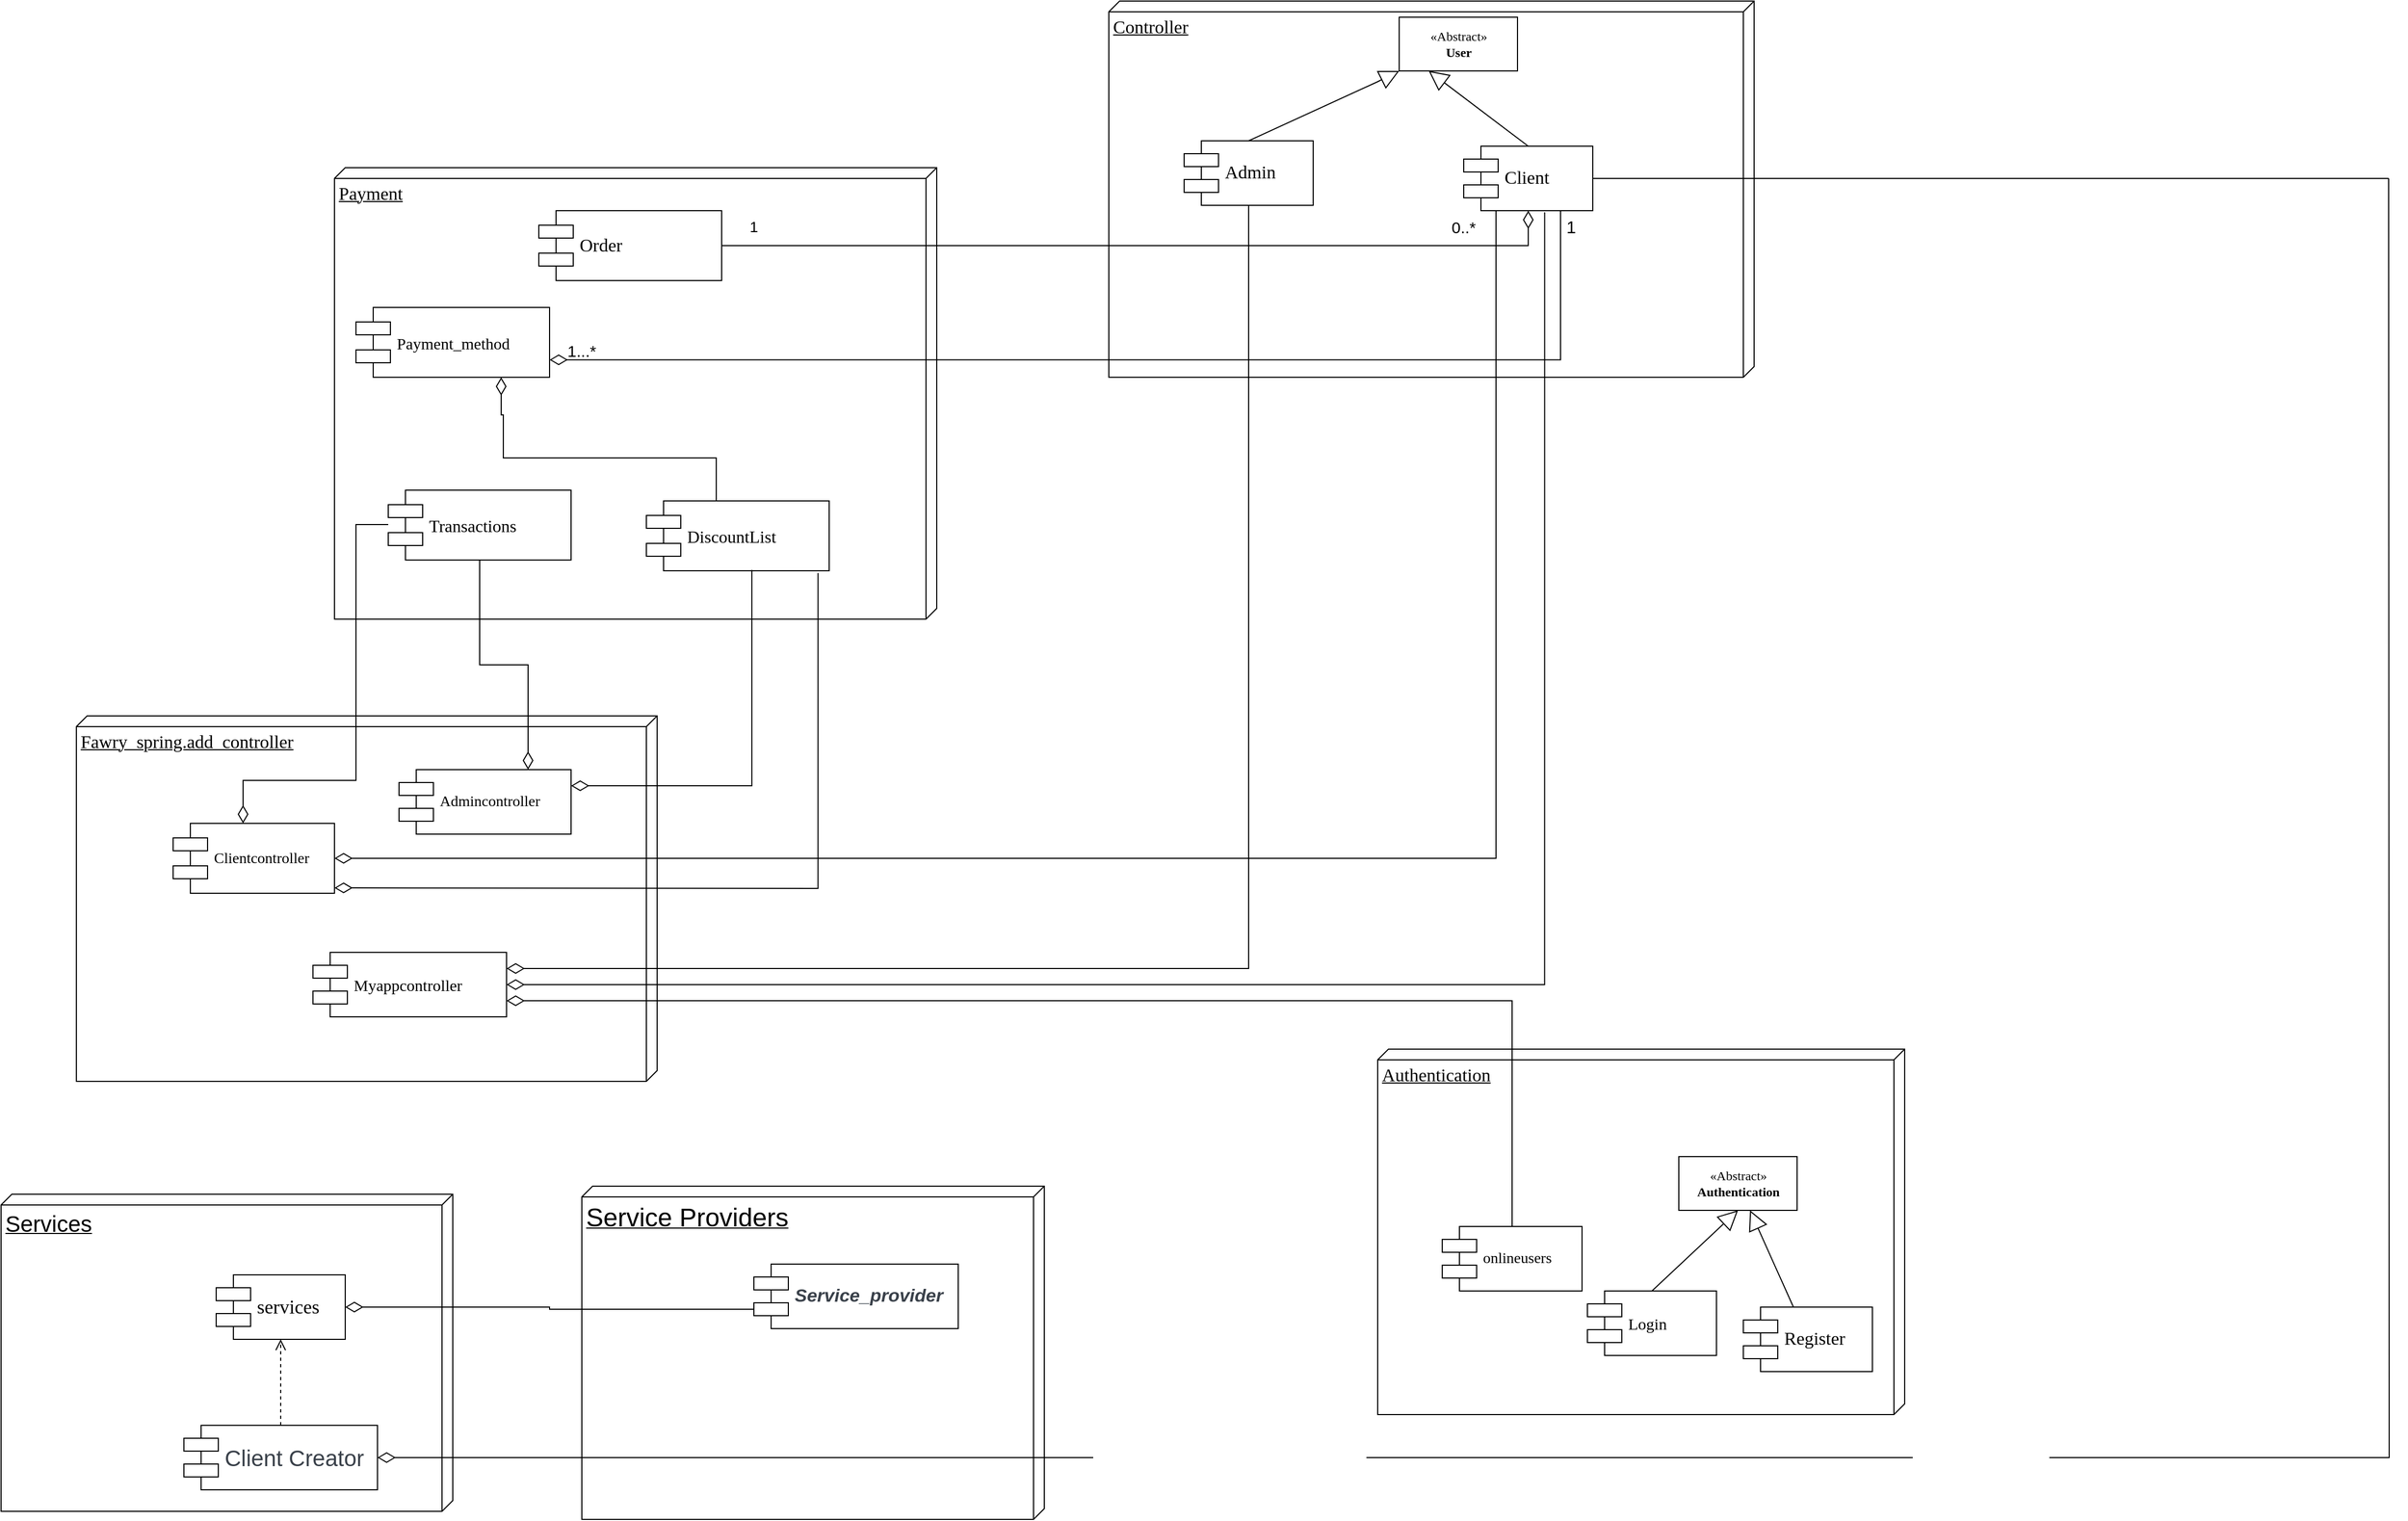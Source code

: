 <mxfile version="18.2.0" type="device"><diagram name="Page-1" id="5f0bae14-7c28-e335-631c-24af17079c00"><mxGraphModel dx="3176" dy="1094" grid="1" gridSize="10" guides="1" tooltips="1" connect="1" arrows="1" fold="1" page="1" pageScale="1" pageWidth="1100" pageHeight="850" background="none" math="0" shadow="0"><root><mxCell id="0"/><mxCell id="1" parent="0"/><mxCell id="39150e848f15840c-1" value="&lt;font style=&quot;font-size: 17px;&quot;&gt;Payment&lt;/font&gt;" style="verticalAlign=top;align=left;spacingTop=8;spacingLeft=2;spacingRight=12;shape=cube;size=10;direction=south;fontStyle=4;html=1;rounded=0;shadow=0;comic=0;labelBackgroundColor=none;strokeWidth=1;fontFamily=Verdana;fontSize=12" parent="1" vertex="1"><mxGeometry x="-240" y="230" width="560" height="420" as="geometry"/></mxCell><mxCell id="39150e848f15840c-2" value="&lt;font style=&quot;font-size: 17px;&quot;&gt;Controller&lt;/font&gt;" style="verticalAlign=top;align=left;spacingTop=8;spacingLeft=2;spacingRight=12;shape=cube;size=10;direction=south;fontStyle=4;html=1;rounded=0;shadow=0;comic=0;labelBackgroundColor=none;strokeWidth=1;fontFamily=Verdana;fontSize=12" parent="1" vertex="1"><mxGeometry x="480" y="75" width="600" height="350" as="geometry"/></mxCell><mxCell id="39150e848f15840c-3" value="&lt;font style=&quot;font-size: 17px;&quot;&gt;Authentication&lt;/font&gt;" style="verticalAlign=top;align=left;spacingTop=8;spacingLeft=2;spacingRight=12;shape=cube;size=10;direction=south;fontStyle=4;html=1;rounded=0;shadow=0;comic=0;labelBackgroundColor=none;strokeWidth=1;fontFamily=Verdana;fontSize=12" parent="1" vertex="1"><mxGeometry x="730" y="1050" width="490" height="340" as="geometry"/></mxCell><mxCell id="39150e848f15840c-5" value="&lt;font style=&quot;font-size: 15px;&quot;&gt;Payment_method&lt;/font&gt;" style="shape=component;align=left;spacingLeft=36;rounded=0;shadow=0;comic=0;labelBackgroundColor=none;strokeWidth=1;fontFamily=Verdana;fontSize=12;html=1;" parent="1" vertex="1"><mxGeometry x="-220" y="360" width="180" height="65" as="geometry"/></mxCell><mxCell id="39150e848f15840c-7" value="&lt;font style=&quot;font-size: 17px;&quot;&gt;Admin&lt;/font&gt;" style="shape=component;align=left;spacingLeft=36;rounded=0;shadow=0;comic=0;labelBackgroundColor=none;strokeWidth=1;fontFamily=Verdana;fontSize=12;html=1;" parent="1" vertex="1"><mxGeometry x="550" y="205" width="120" height="60" as="geometry"/></mxCell><mxCell id="39150e848f15840c-8" value="«Abstract»&lt;br&gt;&lt;b&gt;User&lt;/b&gt;" style="html=1;rounded=0;shadow=0;comic=0;labelBackgroundColor=none;strokeWidth=1;fontFamily=Verdana;fontSize=12;align=center;" parent="1" vertex="1"><mxGeometry x="750" y="90" width="110" height="50" as="geometry"/></mxCell><mxCell id="39150e848f15840c-10" value="&lt;font style=&quot;font-size: 14px;&quot;&gt;onlineusers&lt;/font&gt;" style="shape=component;align=left;spacingLeft=36;rounded=0;shadow=0;comic=0;labelBackgroundColor=none;strokeWidth=1;fontFamily=Verdana;fontSize=12;html=1;" parent="1" vertex="1"><mxGeometry x="790" y="1215" width="130" height="60" as="geometry"/></mxCell><mxCell id="JjoJl9Dp5JKcrW8pXCZs-1" value="&lt;font style=&quot;font-size: 17px;&quot;&gt;Client&lt;/font&gt;" style="shape=component;align=left;spacingLeft=36;rounded=0;shadow=0;comic=0;labelBackgroundColor=none;strokeWidth=1;fontFamily=Verdana;fontSize=12;html=1;" parent="1" vertex="1"><mxGeometry x="810" y="210" width="120" height="60" as="geometry"/></mxCell><mxCell id="JjoJl9Dp5JKcrW8pXCZs-3" value="" style="endArrow=block;endSize=16;endFill=0;html=1;rounded=0;exitX=0.5;exitY=0;exitDx=0;exitDy=0;entryX=0;entryY=1;entryDx=0;entryDy=0;" parent="1" source="39150e848f15840c-7" target="39150e848f15840c-8" edge="1"><mxGeometry width="160" relative="1" as="geometry"><mxPoint x="570" y="120" as="sourcePoint"/><mxPoint x="720" y="120" as="targetPoint"/><Array as="points"><mxPoint x="730" y="150"/></Array></mxGeometry></mxCell><mxCell id="JjoJl9Dp5JKcrW8pXCZs-4" value="" style="endArrow=block;endSize=16;endFill=0;html=1;rounded=0;exitX=0.5;exitY=0;exitDx=0;exitDy=0;entryX=0.25;entryY=1;entryDx=0;entryDy=0;" parent="1" source="JjoJl9Dp5JKcrW8pXCZs-1" target="39150e848f15840c-8" edge="1"><mxGeometry width="160" relative="1" as="geometry"><mxPoint x="630" y="145" as="sourcePoint"/><mxPoint x="740" y="130" as="targetPoint"/></mxGeometry></mxCell><mxCell id="JjoJl9Dp5JKcrW8pXCZs-5" value="&lt;font style=&quot;font-size: 16px;&quot;&gt;Transactions&lt;/font&gt;" style="shape=component;align=left;spacingLeft=36;rounded=0;shadow=0;comic=0;labelBackgroundColor=none;strokeWidth=1;fontFamily=Verdana;fontSize=12;html=1;" parent="1" vertex="1"><mxGeometry x="-190" y="530" width="170" height="65" as="geometry"/></mxCell><mxCell id="JjoJl9Dp5JKcrW8pXCZs-6" value="&lt;font style=&quot;font-size: 17px;&quot;&gt;Order&lt;/font&gt;" style="shape=component;align=left;spacingLeft=36;rounded=0;shadow=0;comic=0;labelBackgroundColor=none;strokeWidth=1;fontFamily=Verdana;fontSize=12;html=1;" parent="1" vertex="1"><mxGeometry x="-50" y="270" width="170" height="65" as="geometry"/></mxCell><mxCell id="JjoJl9Dp5JKcrW8pXCZs-7" value="&lt;font style=&quot;font-size: 16px;&quot;&gt;DiscountList&lt;/font&gt;" style="shape=component;align=left;spacingLeft=36;rounded=0;shadow=0;comic=0;labelBackgroundColor=none;strokeWidth=1;fontFamily=Verdana;fontSize=12;html=1;" parent="1" vertex="1"><mxGeometry x="50" y="540" width="170" height="65" as="geometry"/></mxCell><mxCell id="JjoJl9Dp5JKcrW8pXCZs-9" value="&lt;font style=&quot;font-size: 15px;&quot;&gt;0..*&lt;/font&gt;" style="text;html=1;strokeColor=none;fillColor=none;align=center;verticalAlign=middle;whiteSpace=wrap;rounded=0;" parent="1" vertex="1"><mxGeometry x="780" y="270" width="60" height="30" as="geometry"/></mxCell><mxCell id="JjoJl9Dp5JKcrW8pXCZs-11" value="" style="endArrow=none;html=1;endSize=12;startArrow=diamondThin;startSize=14;startFill=0;edgeStyle=orthogonalEdgeStyle;align=left;verticalAlign=bottom;rounded=0;exitX=0.5;exitY=1;exitDx=0;exitDy=0;entryX=1;entryY=0.5;entryDx=0;entryDy=0;" parent="1" source="JjoJl9Dp5JKcrW8pXCZs-1" target="JjoJl9Dp5JKcrW8pXCZs-6" edge="1"><mxGeometry x="-1" y="3" relative="1" as="geometry"><mxPoint x="870" y="270" as="sourcePoint"/><mxPoint x="190" y="285" as="targetPoint"/></mxGeometry></mxCell><mxCell id="JjoJl9Dp5JKcrW8pXCZs-12" value="&lt;font style=&quot;font-size: 14px;&quot;&gt;1&lt;/font&gt;" style="text;html=1;strokeColor=none;fillColor=none;align=center;verticalAlign=middle;whiteSpace=wrap;rounded=0;" parent="1" vertex="1"><mxGeometry x="120" y="270" width="60" height="30" as="geometry"/></mxCell><mxCell id="JjoJl9Dp5JKcrW8pXCZs-14" value="" style="endArrow=none;html=1;endSize=12;startArrow=diamondThin;startSize=14;startFill=0;edgeStyle=orthogonalEdgeStyle;align=left;verticalAlign=bottom;rounded=0;exitX=1;exitY=0.75;exitDx=0;exitDy=0;entryX=0.75;entryY=1;entryDx=0;entryDy=0;" parent="1" source="39150e848f15840c-5" target="JjoJl9Dp5JKcrW8pXCZs-1" edge="1"><mxGeometry x="-1" y="3" relative="1" as="geometry"><mxPoint x="1580" y="585" as="sourcePoint"/><mxPoint x="830" y="617.5" as="targetPoint"/></mxGeometry></mxCell><mxCell id="JjoJl9Dp5JKcrW8pXCZs-15" value="&lt;font style=&quot;font-size: 16px;&quot;&gt;1&lt;/font&gt;" style="text;html=1;strokeColor=none;fillColor=none;align=center;verticalAlign=middle;whiteSpace=wrap;rounded=0;" parent="1" vertex="1"><mxGeometry x="880" y="270" width="60" height="30" as="geometry"/></mxCell><mxCell id="JjoJl9Dp5JKcrW8pXCZs-16" value="&lt;font style=&quot;font-size: 15px;&quot;&gt;1...*&lt;/font&gt;" style="text;html=1;strokeColor=none;fillColor=none;align=center;verticalAlign=middle;whiteSpace=wrap;rounded=0;" parent="1" vertex="1"><mxGeometry x="-40" y="380" width="60" height="40" as="geometry"/></mxCell><mxCell id="JjoJl9Dp5JKcrW8pXCZs-19" value="«Abstract»&lt;br&gt;&lt;b&gt;Authentication&lt;/b&gt;" style="html=1;rounded=0;shadow=0;comic=0;labelBackgroundColor=none;strokeWidth=1;fontFamily=Verdana;fontSize=12;align=center;" parent="1" vertex="1"><mxGeometry x="1010" y="1150" width="110" height="50" as="geometry"/></mxCell><mxCell id="JjoJl9Dp5JKcrW8pXCZs-20" value="&lt;font style=&quot;font-size: 15px;&quot;&gt;Login&lt;/font&gt;" style="shape=component;align=left;spacingLeft=36;rounded=0;shadow=0;comic=0;labelBackgroundColor=none;strokeWidth=1;fontFamily=Verdana;fontSize=12;html=1;" parent="1" vertex="1"><mxGeometry x="925" y="1275" width="120" height="60" as="geometry"/></mxCell><mxCell id="JjoJl9Dp5JKcrW8pXCZs-21" value="&lt;font style=&quot;font-size: 17px;&quot;&gt;Register&lt;/font&gt;" style="shape=component;align=left;spacingLeft=36;rounded=0;shadow=0;comic=0;labelBackgroundColor=none;strokeWidth=1;fontFamily=Verdana;fontSize=12;html=1;" parent="1" vertex="1"><mxGeometry x="1070" y="1290" width="120" height="60" as="geometry"/></mxCell><mxCell id="JjoJl9Dp5JKcrW8pXCZs-22" value="" style="endArrow=block;endSize=16;endFill=0;html=1;rounded=0;exitX=0.5;exitY=0;exitDx=0;exitDy=0;entryX=0.5;entryY=1;entryDx=0;entryDy=0;" parent="1" source="JjoJl9Dp5JKcrW8pXCZs-20" target="JjoJl9Dp5JKcrW8pXCZs-19" edge="1"><mxGeometry width="160" relative="1" as="geometry"><mxPoint x="360" y="940" as="sourcePoint"/><mxPoint x="500" y="875" as="targetPoint"/><Array as="points"/></mxGeometry></mxCell><mxCell id="JjoJl9Dp5JKcrW8pXCZs-23" value="" style="endArrow=block;endSize=16;endFill=0;html=1;rounded=0;" parent="1" source="JjoJl9Dp5JKcrW8pXCZs-21" target="JjoJl9Dp5JKcrW8pXCZs-19" edge="1"><mxGeometry width="160" relative="1" as="geometry"><mxPoint x="480" y="960" as="sourcePoint"/><mxPoint x="495" y="870" as="targetPoint"/><Array as="points"/></mxGeometry></mxCell><mxCell id="JjoJl9Dp5JKcrW8pXCZs-25" value="&lt;font style=&quot;font-size: 17px;&quot;&gt;Fawry_spring.add_controller&lt;/font&gt;" style="verticalAlign=top;align=left;spacingTop=8;spacingLeft=2;spacingRight=12;shape=cube;size=10;direction=south;fontStyle=4;html=1;rounded=0;shadow=0;comic=0;labelBackgroundColor=none;strokeWidth=1;fontFamily=Verdana;fontSize=12" parent="1" vertex="1"><mxGeometry x="-480" y="740" width="540" height="340" as="geometry"/></mxCell><mxCell id="JjoJl9Dp5JKcrW8pXCZs-26" value="&lt;font style=&quot;font-size: 14px;&quot;&gt;Clientcontroller&lt;/font&gt;" style="shape=component;align=left;spacingLeft=36;rounded=0;shadow=0;comic=0;labelBackgroundColor=none;strokeWidth=1;fontFamily=Verdana;fontSize=12;html=1;" parent="1" vertex="1"><mxGeometry x="-390" y="840" width="150" height="65" as="geometry"/></mxCell><mxCell id="JjoJl9Dp5JKcrW8pXCZs-27" value="&lt;font style=&quot;font-size: 14px;&quot;&gt;Admincontroller&lt;/font&gt;" style="shape=component;align=left;spacingLeft=36;rounded=0;shadow=0;comic=0;labelBackgroundColor=none;strokeWidth=1;fontFamily=Verdana;fontSize=12;html=1;" parent="1" vertex="1"><mxGeometry x="-180" y="790" width="160" height="60" as="geometry"/></mxCell><mxCell id="JjoJl9Dp5JKcrW8pXCZs-28" value="&lt;font style=&quot;font-size: 15px;&quot;&gt;Myappcontroller&lt;/font&gt;" style="shape=component;align=left;spacingLeft=36;rounded=0;shadow=0;comic=0;labelBackgroundColor=none;strokeWidth=1;fontFamily=Verdana;fontSize=12;html=1;" parent="1" vertex="1"><mxGeometry x="-260" y="960" width="180" height="60" as="geometry"/></mxCell><mxCell id="JjoJl9Dp5JKcrW8pXCZs-29" value="" style="endArrow=none;html=1;endSize=12;startArrow=diamondThin;startSize=14;startFill=0;edgeStyle=orthogonalEdgeStyle;align=left;verticalAlign=bottom;rounded=0;exitX=0.75;exitY=0;exitDx=0;exitDy=0;" parent="1" source="JjoJl9Dp5JKcrW8pXCZs-27" target="JjoJl9Dp5JKcrW8pXCZs-5" edge="1"><mxGeometry x="-1" y="3" relative="1" as="geometry"><mxPoint x="60" y="828.75" as="sourcePoint"/><mxPoint x="1000" y="690" as="targetPoint"/></mxGeometry></mxCell><mxCell id="JjoJl9Dp5JKcrW8pXCZs-30" value="" style="endArrow=none;html=1;endSize=12;startArrow=diamondThin;startSize=14;startFill=0;edgeStyle=orthogonalEdgeStyle;align=left;verticalAlign=bottom;rounded=0;exitX=1;exitY=0.75;exitDx=0;exitDy=0;" parent="1" source="JjoJl9Dp5JKcrW8pXCZs-28" target="39150e848f15840c-10" edge="1"><mxGeometry x="-1" y="3" relative="1" as="geometry"><mxPoint x="282.37" y="849.9" as="sourcePoint"/><mxPoint x="280" y="770" as="targetPoint"/></mxGeometry></mxCell><mxCell id="JjoJl9Dp5JKcrW8pXCZs-32" value="" style="endArrow=none;html=1;endSize=12;startArrow=diamondThin;startSize=14;startFill=0;edgeStyle=orthogonalEdgeStyle;align=left;verticalAlign=bottom;rounded=0;exitX=1;exitY=0.25;exitDx=0;exitDy=0;" parent="1" source="JjoJl9Dp5JKcrW8pXCZs-28" target="39150e848f15840c-7" edge="1"><mxGeometry x="-1" y="3" relative="1" as="geometry"><mxPoint x="-40" y="960" as="sourcePoint"/><mxPoint x="320" y="660" as="targetPoint"/></mxGeometry></mxCell><mxCell id="JjoJl9Dp5JKcrW8pXCZs-33" value="" style="endArrow=none;html=1;endSize=12;startArrow=diamondThin;startSize=14;startFill=0;edgeStyle=orthogonalEdgeStyle;align=left;verticalAlign=bottom;rounded=0;exitX=1;exitY=0.5;exitDx=0;exitDy=0;entryX=0.627;entryY=1.024;entryDx=0;entryDy=0;entryPerimeter=0;" parent="1" source="JjoJl9Dp5JKcrW8pXCZs-28" target="JjoJl9Dp5JKcrW8pXCZs-1" edge="1"><mxGeometry x="-1" y="3" relative="1" as="geometry"><mxPoint x="-30" y="970" as="sourcePoint"/><mxPoint x="620.0" y="275" as="targetPoint"/></mxGeometry></mxCell><mxCell id="JjoJl9Dp5JKcrW8pXCZs-35" value="" style="endArrow=none;html=1;endSize=12;startArrow=diamondThin;startSize=14;startFill=0;edgeStyle=orthogonalEdgeStyle;align=left;verticalAlign=bottom;rounded=0;exitX=1;exitY=0.5;exitDx=0;exitDy=0;entryX=0.25;entryY=1;entryDx=0;entryDy=0;" parent="1" source="JjoJl9Dp5JKcrW8pXCZs-26" target="JjoJl9Dp5JKcrW8pXCZs-1" edge="1"><mxGeometry x="-1" y="3" relative="1" as="geometry"><mxPoint x="-980" y="639.91" as="sourcePoint"/><mxPoint x="-289.909" y="-70.09" as="targetPoint"/></mxGeometry></mxCell><mxCell id="JjoJl9Dp5JKcrW8pXCZs-36" value="" style="endArrow=none;html=1;endSize=12;startArrow=diamondThin;startSize=14;startFill=0;edgeStyle=orthogonalEdgeStyle;align=left;verticalAlign=bottom;rounded=0;" parent="1" source="JjoJl9Dp5JKcrW8pXCZs-26" target="JjoJl9Dp5JKcrW8pXCZs-5" edge="1"><mxGeometry x="-1" y="3" relative="1" as="geometry"><mxPoint x="-197.66" y="800" as="sourcePoint"/><mxPoint x="-220.0" y="610.1" as="targetPoint"/><Array as="points"><mxPoint x="-325" y="800"/><mxPoint x="-220" y="800"/><mxPoint x="-220" y="562"/></Array></mxGeometry></mxCell><mxCell id="JjoJl9Dp5JKcrW8pXCZs-37" value="" style="endArrow=none;html=1;endSize=12;startArrow=diamondThin;startSize=14;startFill=0;edgeStyle=orthogonalEdgeStyle;align=left;verticalAlign=bottom;rounded=0;exitX=0.75;exitY=1;exitDx=0;exitDy=0;" parent="1" source="39150e848f15840c-5" target="JjoJl9Dp5JKcrW8pXCZs-7" edge="1"><mxGeometry x="-1" y="3" relative="1" as="geometry"><mxPoint x="282.36" y="614.9" as="sourcePoint"/><mxPoint x="260.02" y="425.0" as="targetPoint"/><Array as="points"><mxPoint x="-85" y="460"/><mxPoint x="-83" y="460"/><mxPoint x="-83" y="500"/><mxPoint x="115" y="500"/></Array></mxGeometry></mxCell><mxCell id="JjoJl9Dp5JKcrW8pXCZs-39" value="" style="endArrow=none;html=1;endSize=12;startArrow=diamondThin;startSize=14;startFill=0;edgeStyle=orthogonalEdgeStyle;align=left;verticalAlign=bottom;rounded=0;exitX=1;exitY=0.25;exitDx=0;exitDy=0;entryX=0.577;entryY=0.989;entryDx=0;entryDy=0;entryPerimeter=0;" parent="1" source="JjoJl9Dp5JKcrW8pXCZs-27" target="JjoJl9Dp5JKcrW8pXCZs-7" edge="1"><mxGeometry x="-1" y="3" relative="1" as="geometry"><mxPoint x="-47.5" y="800.0" as="sourcePoint"/><mxPoint x="-95.0" y="605" as="targetPoint"/></mxGeometry></mxCell><mxCell id="JjoJl9Dp5JKcrW8pXCZs-40" value="" style="endArrow=none;html=1;endSize=12;startArrow=diamondThin;startSize=14;startFill=0;edgeStyle=orthogonalEdgeStyle;align=left;verticalAlign=bottom;rounded=0;entryX=0.939;entryY=1.033;entryDx=0;entryDy=0;entryPerimeter=0;" parent="1" target="JjoJl9Dp5JKcrW8pXCZs-7" edge="1"><mxGeometry x="-1" y="3" relative="1" as="geometry"><mxPoint x="-240" y="900" as="sourcePoint"/><mxPoint x="-81.91" y="704.285" as="targetPoint"/></mxGeometry></mxCell><mxCell id="Sp93G8WRc42rNJT2f8Eg-2" value="&lt;span style=&quot;font-family: Helvetica; font-size: 21px; text-align: center;&quot;&gt;Services&lt;/span&gt;" style="verticalAlign=top;align=left;spacingTop=8;spacingLeft=2;spacingRight=12;shape=cube;size=10;direction=south;fontStyle=4;html=1;rounded=0;shadow=0;comic=0;labelBackgroundColor=none;strokeWidth=1;fontFamily=Verdana;fontSize=12" vertex="1" parent="1"><mxGeometry x="-550" y="1185" width="420" height="295" as="geometry"/></mxCell><mxCell id="Sp93G8WRc42rNJT2f8Eg-3" value="&lt;font style=&quot;font-size: 18px;&quot;&gt;services&lt;/font&gt;" style="shape=component;align=left;spacingLeft=36;rounded=0;shadow=0;comic=0;labelBackgroundColor=none;strokeWidth=1;fontFamily=Verdana;fontSize=12;html=1;" vertex="1" parent="1"><mxGeometry x="-350" y="1260" width="120" height="60" as="geometry"/></mxCell><mxCell id="Sp93G8WRc42rNJT2f8Eg-5" value="&lt;span style=&quot;font-family: Helvetica; font-size: 24px; text-align: center;&quot;&gt;Service Providers&lt;/span&gt;" style="verticalAlign=top;align=left;spacingTop=8;spacingLeft=2;spacingRight=12;shape=cube;size=10;direction=south;fontStyle=4;html=1;rounded=0;shadow=0;comic=0;labelBackgroundColor=none;strokeWidth=1;fontFamily=Verdana;fontSize=12" vertex="1" parent="1"><mxGeometry x="-10" y="1177.5" width="430" height="310" as="geometry"/></mxCell><mxCell id="Sp93G8WRc42rNJT2f8Eg-6" value="&lt;span style=&quot;color: rgb(58, 65, 74); font-family: Helvetica; font-size: 17px; font-style: italic; font-weight: 700; text-align: center;&quot;&gt;Service_provider&lt;/span&gt;" style="shape=component;align=left;spacingLeft=36;rounded=0;shadow=0;comic=0;labelBackgroundColor=none;strokeWidth=1;fontFamily=Verdana;fontSize=12;html=1;" vertex="1" parent="1"><mxGeometry x="150" y="1250" width="190" height="60" as="geometry"/></mxCell><mxCell id="Sp93G8WRc42rNJT2f8Eg-8" value="" style="endArrow=none;html=1;endSize=12;startArrow=diamondThin;startSize=14;startFill=0;edgeStyle=orthogonalEdgeStyle;align=left;verticalAlign=bottom;rounded=0;exitX=1;exitY=0.5;exitDx=0;exitDy=0;entryX=0;entryY=0.7;entryDx=0;entryDy=0;" edge="1" parent="1" source="Sp93G8WRc42rNJT2f8Eg-3" target="Sp93G8WRc42rNJT2f8Eg-6"><mxGeometry x="-1" y="3" relative="1" as="geometry"><mxPoint x="-32.5" y="1425" as="sourcePoint"/><mxPoint x="-80" y="1230" as="targetPoint"/></mxGeometry></mxCell><mxCell id="Sp93G8WRc42rNJT2f8Eg-9" value="&lt;span style=&quot;color: rgb(58, 65, 74); font-family: Helvetica; text-align: center;&quot;&gt;&lt;font style=&quot;font-size: 21px;&quot;&gt;Client Creator&lt;/font&gt;&lt;/span&gt;" style="shape=component;align=left;spacingLeft=36;rounded=0;shadow=0;comic=0;labelBackgroundColor=none;strokeWidth=1;fontFamily=Verdana;fontSize=12;html=1;" vertex="1" parent="1"><mxGeometry x="-380" y="1400" width="180" height="60" as="geometry"/></mxCell><mxCell id="Sp93G8WRc42rNJT2f8Eg-10" value="" style="endArrow=none;html=1;endSize=12;startArrow=diamondThin;startSize=14;startFill=0;edgeStyle=orthogonalEdgeStyle;align=left;verticalAlign=bottom;rounded=0;exitX=1;exitY=0.5;exitDx=0;exitDy=0;" edge="1" parent="1" source="Sp93G8WRc42rNJT2f8Eg-9"><mxGeometry x="-1" y="3" relative="1" as="geometry"><mxPoint x="-370" y="1310" as="sourcePoint"/><mxPoint x="1670" y="240" as="targetPoint"/></mxGeometry></mxCell><mxCell id="Sp93G8WRc42rNJT2f8Eg-12" value="" style="endArrow=none;html=1;rounded=0;fontSize=21;exitX=1;exitY=0.5;exitDx=0;exitDy=0;" edge="1" parent="1" source="JjoJl9Dp5JKcrW8pXCZs-1"><mxGeometry width="50" height="50" relative="1" as="geometry"><mxPoint x="-40" y="930" as="sourcePoint"/><mxPoint x="1670" y="240" as="targetPoint"/></mxGeometry></mxCell><mxCell id="Sp93G8WRc42rNJT2f8Eg-16" value="" style="html=1;verticalAlign=bottom;endArrow=open;dashed=1;endSize=8;rounded=0;fontSize=16;exitX=0.5;exitY=0;exitDx=0;exitDy=0;" edge="1" parent="1" source="Sp93G8WRc42rNJT2f8Eg-9" target="Sp93G8WRc42rNJT2f8Eg-3"><mxGeometry relative="1" as="geometry"><mxPoint x="520" y="1290" as="sourcePoint"/><mxPoint x="-270" y="1340" as="targetPoint"/></mxGeometry></mxCell></root></mxGraphModel></diagram></mxfile>